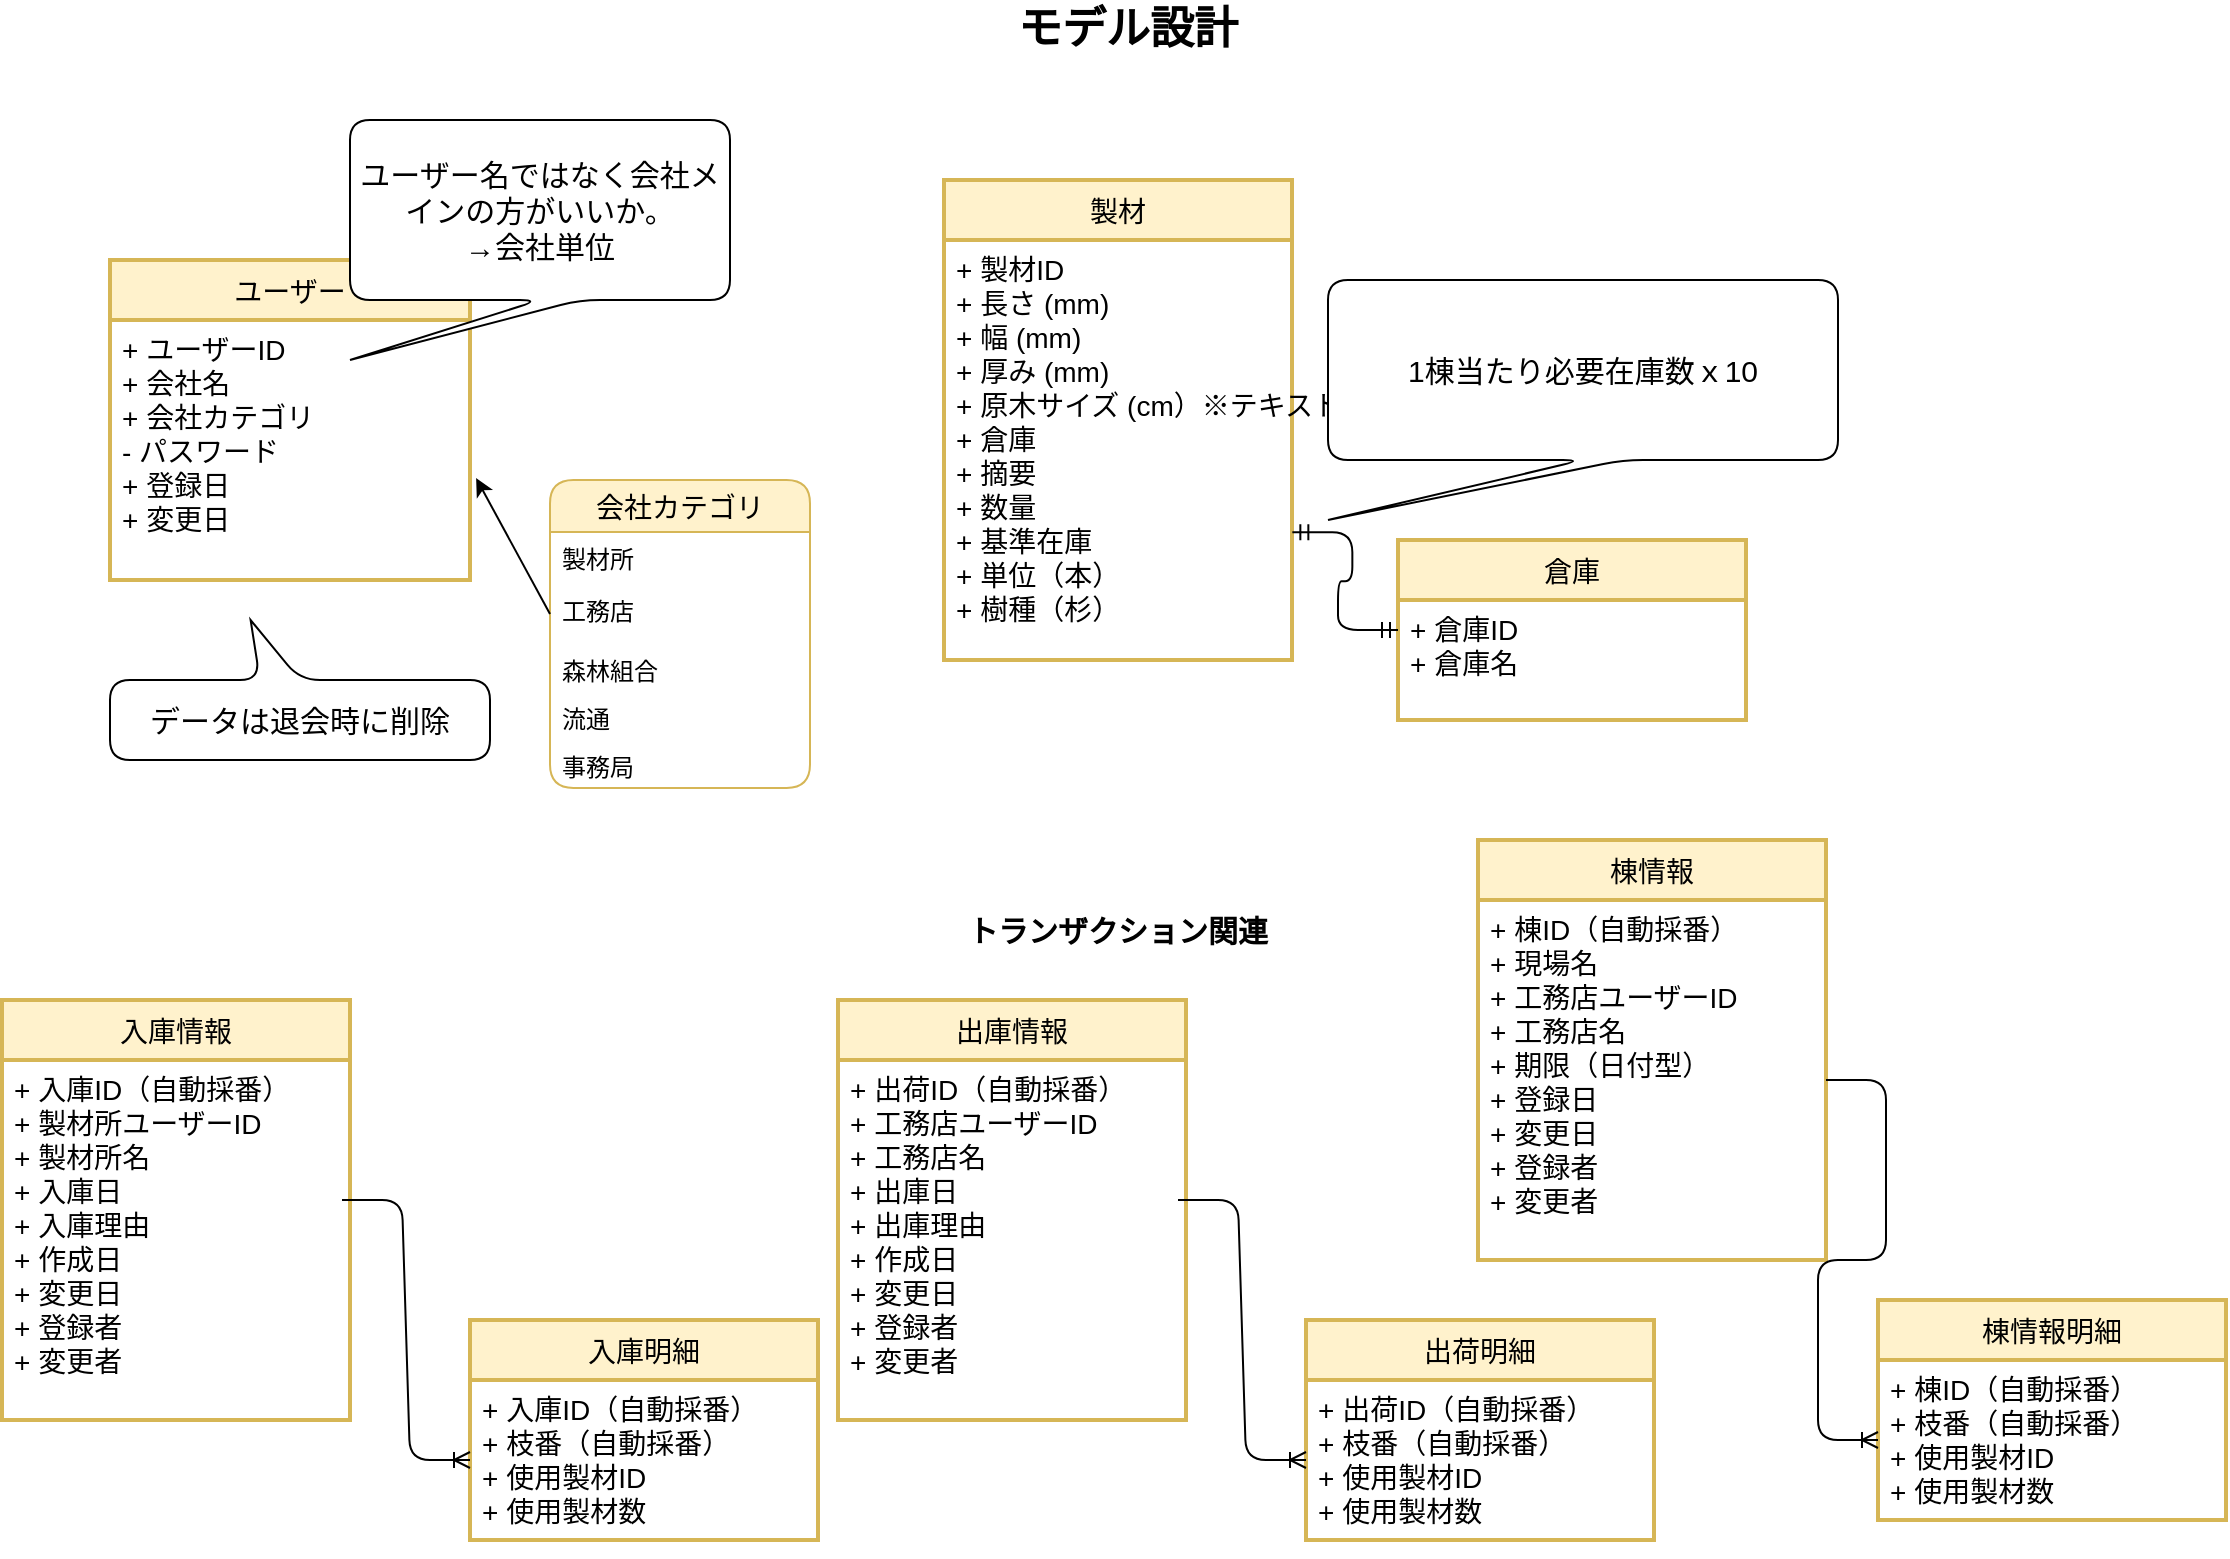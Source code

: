 <mxfile version="20.2.8" type="device"><diagram id="Ypj5rLJIwxC1mN9q6Cak" name="ページ1"><mxGraphModel dx="782" dy="809" grid="1" gridSize="10" guides="1" tooltips="1" connect="1" arrows="1" fold="1" page="1" pageScale="1" pageWidth="1169" pageHeight="827" math="0" shadow="0"><root><mxCell id="0"/><mxCell id="1" parent="0"/><mxCell id="2" value="ユーザー" style="swimlane;childLayout=stackLayout;horizontal=1;startSize=30;horizontalStack=0;rounded=0;fontSize=14;fontStyle=0;strokeWidth=2;resizeParent=0;resizeLast=1;shadow=0;dashed=0;align=center;swimlaneLine=1;fillColor=#fff2cc;strokeColor=#d6b656;" parent="1" vertex="1"><mxGeometry x="76" y="160" width="180" height="160" as="geometry"><mxRectangle x="50" y="130" width="90" height="30" as="alternateBounds"/></mxGeometry></mxCell><mxCell id="3" value="+ ユーザーID&#10;+ 会社名&#10;+ 会社カテゴリ&#10;- パスワード&#10;+ 登録日&#10;+ 変更日&#10;" style="align=left;strokeColor=none;fillColor=none;spacingLeft=4;fontSize=14;verticalAlign=top;resizable=0;rotatable=0;part=1;" parent="2" vertex="1"><mxGeometry y="30" width="180" height="130" as="geometry"/></mxCell><mxCell id="4" value="製材" style="swimlane;childLayout=stackLayout;horizontal=1;startSize=30;horizontalStack=0;rounded=0;fontSize=14;fontStyle=0;strokeWidth=2;resizeParent=0;resizeLast=1;shadow=0;dashed=0;align=center;fillColor=#fff2cc;strokeColor=#d6b656;" parent="1" vertex="1"><mxGeometry x="493" y="120" width="174" height="240" as="geometry"><mxRectangle x="50" y="130" width="90" height="30" as="alternateBounds"/></mxGeometry></mxCell><mxCell id="5" value="+ 製材ID&#10;+ 長さ (mm)&#10;+ 幅 (mm)&#10;+ 厚み (mm)&#10;+ 原木サイズ (cm）※テキスト&#10;+ 倉庫&#10;+ 摘要&#10;+ 数量&#10;+ 基準在庫&#10;+ 単位（本）&#10;+ 樹種（杉）" style="align=left;strokeColor=none;fillColor=none;spacingLeft=4;fontSize=14;verticalAlign=top;resizable=0;rotatable=0;part=1;" parent="4" vertex="1"><mxGeometry y="30" width="174" height="210" as="geometry"/></mxCell><mxCell id="6" value="&lt;font size=&quot;1&quot;&gt;&lt;b style=&quot;font-size: 22px&quot;&gt;モデル設計&lt;/b&gt;&lt;/font&gt;" style="text;html=1;strokeColor=none;fillColor=none;align=center;verticalAlign=middle;whiteSpace=wrap;rounded=0;" parent="1" vertex="1"><mxGeometry x="485" y="30" width="200" height="30" as="geometry"/></mxCell><mxCell id="8" value="会社カテゴリ" style="swimlane;fontStyle=0;childLayout=stackLayout;horizontal=1;startSize=26;horizontalStack=0;resizeParent=1;resizeParentMax=0;resizeLast=0;collapsible=1;marginBottom=0;align=center;fontSize=14;rounded=1;fillColor=#fff2cc;strokeColor=#d6b656;" parent="1" vertex="1"><mxGeometry x="296" y="270" width="130" height="154" as="geometry"/></mxCell><mxCell id="9" value="製材所  &#10;" style="text;strokeColor=none;fillColor=none;spacingLeft=4;spacingRight=4;overflow=hidden;rotatable=0;points=[[0,0.5],[1,0.5]];portConstraint=eastwest;fontSize=12;" parent="8" vertex="1"><mxGeometry y="26" width="130" height="26" as="geometry"/></mxCell><mxCell id="10" value="工務店  " style="text;strokeColor=none;fillColor=none;spacingLeft=4;spacingRight=4;overflow=hidden;rotatable=0;points=[[0,0.5],[1,0.5]];portConstraint=eastwest;fontSize=12;rounded=1;" parent="8" vertex="1"><mxGeometry y="52" width="130" height="30" as="geometry"/></mxCell><mxCell id="11" value="森林組合" style="text;strokeColor=none;fillColor=none;spacingLeft=4;spacingRight=4;overflow=hidden;rotatable=0;points=[[0,0.5],[1,0.5]];portConstraint=eastwest;fontSize=12;" parent="8" vertex="1"><mxGeometry y="82" width="130" height="24" as="geometry"/></mxCell><mxCell id="67" value="流通" style="text;strokeColor=none;fillColor=none;spacingLeft=4;spacingRight=4;overflow=hidden;rotatable=0;points=[[0,0.5],[1,0.5]];portConstraint=eastwest;fontSize=12;" parent="8" vertex="1"><mxGeometry y="106" width="130" height="24" as="geometry"/></mxCell><mxCell id="40" value="事務局" style="text;strokeColor=none;fillColor=none;spacingLeft=4;spacingRight=4;overflow=hidden;rotatable=0;points=[[0,0.5],[1,0.5]];portConstraint=eastwest;fontSize=12;" parent="8" vertex="1"><mxGeometry y="130" width="130" height="24" as="geometry"/></mxCell><mxCell id="12" value="" style="edgeStyle=none;html=1;fontSize=14;exitX=0;exitY=0.5;exitDx=0;exitDy=0;entryX=1.017;entryY=0.608;entryDx=0;entryDy=0;entryPerimeter=0;" parent="1" source="10" target="3" edge="1"><mxGeometry relative="1" as="geometry"><Array as="points"/></mxGeometry></mxCell><mxCell id="41" value="ユーザー名ではなく会社メインの方がいいか。&lt;br&gt;→会社単位" style="shape=callout;whiteSpace=wrap;html=1;perimeter=calloutPerimeter;rounded=1;fontSize=15;position2=0;" parent="1" vertex="1"><mxGeometry x="196" y="90" width="190" height="120" as="geometry"/></mxCell><mxCell id="42" value="棟情報" style="swimlane;childLayout=stackLayout;horizontal=1;startSize=30;horizontalStack=0;rounded=0;fontSize=14;fontStyle=0;strokeWidth=2;resizeParent=0;resizeLast=1;shadow=0;dashed=0;align=center;fillColor=#fff2cc;strokeColor=#d6b656;" parent="1" vertex="1"><mxGeometry x="760" y="450" width="174" height="210" as="geometry"><mxRectangle x="50" y="130" width="90" height="30" as="alternateBounds"/></mxGeometry></mxCell><mxCell id="50" style="edgeStyle=none;html=1;fontSize=15;" parent="42" source="43" target="42" edge="1"><mxGeometry relative="1" as="geometry"/></mxCell><mxCell id="43" value="+ 棟ID（自動採番）&#10;+ 現場名&#10;+ 工務店ユーザーID&#10;+ 工務店名&#10;+ 期限（日付型）&#10;+ 登録日&#10;+ 変更日&#10;+ 登録者&#10;+ 変更者" style="align=left;strokeColor=none;fillColor=none;spacingLeft=4;fontSize=14;verticalAlign=top;resizable=0;rotatable=0;part=1;" parent="42" vertex="1"><mxGeometry y="30" width="174" height="180" as="geometry"/></mxCell><mxCell id="46" value="倉庫" style="swimlane;childLayout=stackLayout;horizontal=1;startSize=30;horizontalStack=0;rounded=0;fontSize=14;fontStyle=0;strokeWidth=2;resizeParent=0;resizeLast=1;shadow=0;dashed=0;align=center;fillColor=#fff2cc;strokeColor=#d6b656;" parent="1" vertex="1"><mxGeometry x="720" y="300" width="174" height="90" as="geometry"><mxRectangle x="50" y="130" width="90" height="30" as="alternateBounds"/></mxGeometry></mxCell><mxCell id="47" value="+ 倉庫ID&#10;+ 倉庫名&#10;" style="align=left;strokeColor=none;fillColor=none;spacingLeft=4;fontSize=14;verticalAlign=top;resizable=0;rotatable=0;part=1;" parent="46" vertex="1"><mxGeometry y="30" width="174" height="60" as="geometry"/></mxCell><mxCell id="52" value="" style="edgeStyle=entityRelationEdgeStyle;fontSize=12;html=1;endArrow=ERmandOne;startArrow=ERmandOne;entryX=0;entryY=0.5;entryDx=0;entryDy=0;exitX=1.001;exitY=0.696;exitDx=0;exitDy=0;exitPerimeter=0;" parent="1" source="5" target="46" edge="1"><mxGeometry width="100" height="100" relative="1" as="geometry"><mxPoint x="656" y="390" as="sourcePoint"/><mxPoint x="756" y="290" as="targetPoint"/></mxGeometry></mxCell><mxCell id="53" value="&lt;font style=&quot;font-size: 15px&quot;&gt;&lt;b&gt;トランザクション関連&lt;/b&gt;&lt;/font&gt;" style="text;html=1;strokeColor=none;fillColor=none;align=center;verticalAlign=middle;whiteSpace=wrap;rounded=0;" parent="1" vertex="1"><mxGeometry x="480" y="480" width="200" height="30" as="geometry"/></mxCell><mxCell id="61" value="棟情報明細" style="swimlane;childLayout=stackLayout;horizontal=1;startSize=30;horizontalStack=0;rounded=0;fontSize=14;fontStyle=0;strokeWidth=2;resizeParent=0;resizeLast=1;shadow=0;dashed=0;align=center;fillColor=#fff2cc;strokeColor=#d6b656;" parent="1" vertex="1"><mxGeometry x="960" y="680" width="174" height="110" as="geometry"><mxRectangle x="50" y="130" width="90" height="30" as="alternateBounds"/></mxGeometry></mxCell><mxCell id="62" style="edgeStyle=none;html=1;fontSize=15;" parent="61" source="63" target="61" edge="1"><mxGeometry relative="1" as="geometry"/></mxCell><mxCell id="63" value="+ 棟ID（自動採番）&#10;+ 枝番（自動採番）&#10;+ 使用製材ID&#10;+ 使用製材数&#10;" style="align=left;strokeColor=none;fillColor=none;spacingLeft=4;fontSize=14;verticalAlign=top;resizable=0;rotatable=0;part=1;" parent="61" vertex="1"><mxGeometry y="30" width="174" height="80" as="geometry"/></mxCell><mxCell id="64" value="" style="edgeStyle=entityRelationEdgeStyle;fontSize=12;html=1;endArrow=ERoneToMany;" parent="1" source="43" target="63" edge="1"><mxGeometry width="100" height="100" relative="1" as="geometry"><mxPoint x="638" y="780" as="sourcePoint"/><mxPoint x="738" y="680" as="targetPoint"/></mxGeometry></mxCell><mxCell id="65" value="データは退会時に削除" style="shape=callout;whiteSpace=wrap;html=1;perimeter=calloutPerimeter;rounded=1;fontSize=15;position2=0.63;direction=west;" parent="1" vertex="1"><mxGeometry x="76" y="340" width="190" height="70" as="geometry"/></mxCell><mxCell id="68" value="入庫情報" style="swimlane;childLayout=stackLayout;horizontal=1;startSize=30;horizontalStack=0;rounded=0;fontSize=14;fontStyle=0;strokeWidth=2;resizeParent=0;resizeLast=1;shadow=0;dashed=0;align=center;fillColor=#fff2cc;strokeColor=#d6b656;" parent="1" vertex="1"><mxGeometry x="22" y="530" width="174" height="210" as="geometry"><mxRectangle x="50" y="130" width="90" height="30" as="alternateBounds"/></mxGeometry></mxCell><mxCell id="69" style="edgeStyle=none;html=1;fontSize=15;" parent="68" source="70" target="68" edge="1"><mxGeometry relative="1" as="geometry"/></mxCell><mxCell id="70" value="+ 入庫ID（自動採番）&#10;+ 製材所ユーザーID&#10;+ 製材所名&#10;+ 入庫日&#10;+ 入庫理由&#10;+ 作成日&#10;+ 変更日&#10;+ 登録者&#10;+ 変更者" style="align=left;strokeColor=none;fillColor=none;spacingLeft=4;fontSize=14;verticalAlign=top;resizable=0;rotatable=0;part=1;" parent="68" vertex="1"><mxGeometry y="30" width="174" height="180" as="geometry"/></mxCell><mxCell id="71" value="入庫明細" style="swimlane;childLayout=stackLayout;horizontal=1;startSize=30;horizontalStack=0;rounded=0;fontSize=14;fontStyle=0;strokeWidth=2;resizeParent=0;resizeLast=1;shadow=0;dashed=0;align=center;fillColor=#fff2cc;strokeColor=#d6b656;" parent="1" vertex="1"><mxGeometry x="256" y="690" width="174" height="110" as="geometry"><mxRectangle x="50" y="130" width="90" height="30" as="alternateBounds"/></mxGeometry></mxCell><mxCell id="72" style="edgeStyle=none;html=1;fontSize=15;" parent="71" source="73" target="71" edge="1"><mxGeometry relative="1" as="geometry"/></mxCell><mxCell id="73" value="+ 入庫ID（自動採番）&#10;+ 枝番（自動採番）&#10;+ 使用製材ID&#10;+ 使用製材数&#10;" style="align=left;strokeColor=none;fillColor=none;spacingLeft=4;fontSize=14;verticalAlign=top;resizable=0;rotatable=0;part=1;" parent="71" vertex="1"><mxGeometry y="30" width="174" height="80" as="geometry"/></mxCell><mxCell id="74" value="" style="edgeStyle=entityRelationEdgeStyle;fontSize=12;html=1;endArrow=ERoneToMany;entryX=0;entryY=0.5;entryDx=0;entryDy=0;" parent="1" target="73" edge="1"><mxGeometry width="100" height="100" relative="1" as="geometry"><mxPoint x="192" y="630" as="sourcePoint"/><mxPoint x="308" y="680" as="targetPoint"/></mxGeometry></mxCell><mxCell id="76" value="出庫情報" style="swimlane;childLayout=stackLayout;horizontal=1;startSize=30;horizontalStack=0;rounded=0;fontSize=14;fontStyle=0;strokeWidth=2;resizeParent=0;resizeLast=1;shadow=0;dashed=0;align=center;fillColor=#fff2cc;strokeColor=#d6b656;" parent="1" vertex="1"><mxGeometry x="440" y="530" width="174" height="210" as="geometry"><mxRectangle x="50" y="130" width="90" height="30" as="alternateBounds"/></mxGeometry></mxCell><mxCell id="77" style="edgeStyle=none;html=1;fontSize=15;" parent="76" source="78" target="76" edge="1"><mxGeometry relative="1" as="geometry"/></mxCell><mxCell id="78" value="+ 出荷ID（自動採番）&#10;+ 工務店ユーザーID&#10;+ 工務店名&#10;+ 出庫日&#10;+ 出庫理由&#10;+ 作成日&#10;+ 変更日&#10;+ 登録者&#10;+ 変更者" style="align=left;strokeColor=none;fillColor=none;spacingLeft=4;fontSize=14;verticalAlign=top;resizable=0;rotatable=0;part=1;" parent="76" vertex="1"><mxGeometry y="30" width="174" height="180" as="geometry"/></mxCell><mxCell id="79" value="出荷明細" style="swimlane;childLayout=stackLayout;horizontal=1;startSize=30;horizontalStack=0;rounded=0;fontSize=14;fontStyle=0;strokeWidth=2;resizeParent=0;resizeLast=1;shadow=0;dashed=0;align=center;fillColor=#fff2cc;strokeColor=#d6b656;" parent="1" vertex="1"><mxGeometry x="674" y="690" width="174" height="110" as="geometry"><mxRectangle x="50" y="130" width="90" height="30" as="alternateBounds"/></mxGeometry></mxCell><mxCell id="80" style="edgeStyle=none;html=1;fontSize=15;" parent="79" source="81" target="79" edge="1"><mxGeometry relative="1" as="geometry"/></mxCell><mxCell id="81" value="+ 出荷ID（自動採番）&#10;+ 枝番（自動採番）&#10;+ 使用製材ID&#10;+ 使用製材数&#10;" style="align=left;strokeColor=none;fillColor=none;spacingLeft=4;fontSize=14;verticalAlign=top;resizable=0;rotatable=0;part=1;" parent="79" vertex="1"><mxGeometry y="30" width="174" height="80" as="geometry"/></mxCell><mxCell id="82" value="" style="edgeStyle=entityRelationEdgeStyle;fontSize=12;html=1;endArrow=ERoneToMany;entryX=0;entryY=0.5;entryDx=0;entryDy=0;" parent="1" target="81" edge="1"><mxGeometry width="100" height="100" relative="1" as="geometry"><mxPoint x="610" y="630" as="sourcePoint"/><mxPoint x="726" y="680" as="targetPoint"/></mxGeometry></mxCell><mxCell id="meZ1Qwnme0bd8yH3DGWd-82" value="1棟当たり必要在庫数ｘ10" style="shape=callout;whiteSpace=wrap;html=1;perimeter=calloutPerimeter;rounded=1;fontSize=15;position2=0;" vertex="1" parent="1"><mxGeometry x="685" y="170" width="255" height="120" as="geometry"/></mxCell></root></mxGraphModel></diagram></mxfile>